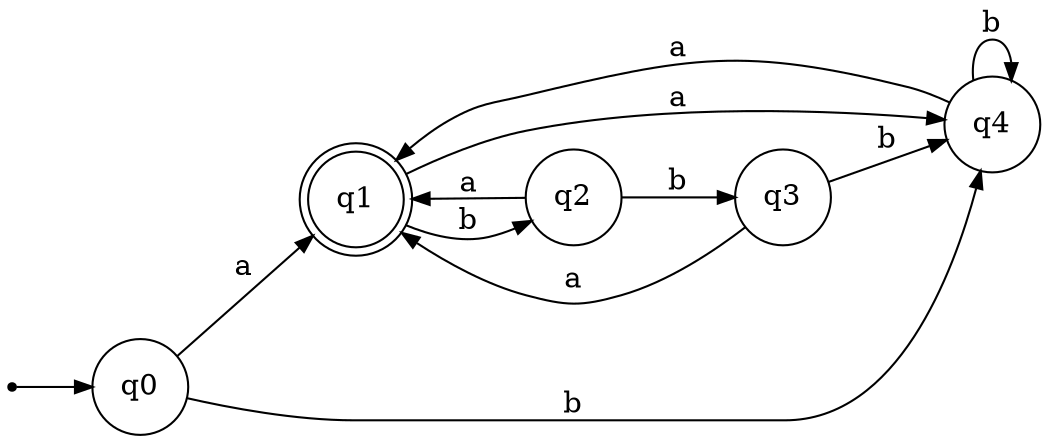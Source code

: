 digraph {
	ranksep=0.5 size="8, 8"
	rankdir=LR
	Initial [label="" fontsize=14.0 shape=point]
	q0 [fontsize=14.0 shape=circle]
	q1 [fontsize=14.0 shape=doublecircle]
	q2 [fontsize=14.0 shape=circle]
	q3 [fontsize=14.0 shape=circle]
	q4 [fontsize=14.0 shape=circle]
	Initial -> q0 [arrowsize=0.85]
	q0 -> q1 [label=" a " arrowsize=0.85 fontsize=14.0]
	q0 -> q4 [label=" b " arrowsize=0.85 fontsize=14.0]
	q1 -> q2 [label=" b " arrowsize=0.85 fontsize=14.0]
	q1 -> q4 [label=" a " arrowsize=0.85 fontsize=14.0]
	q2 -> q1 [label=" a " arrowsize=0.85 fontsize=14.0]
	q2 -> q3 [label=" b " arrowsize=0.85 fontsize=14.0]
	q3 -> q1 [label=" a " arrowsize=0.85 fontsize=14.0]
	q3 -> q4 [label=" b " arrowsize=0.85 fontsize=14.0]
	q4 -> q1 [label=" a " arrowsize=0.85 fontsize=14.0]
	q4 -> q4 [label=" b " arrowsize=0.85 fontsize=14.0]
}

